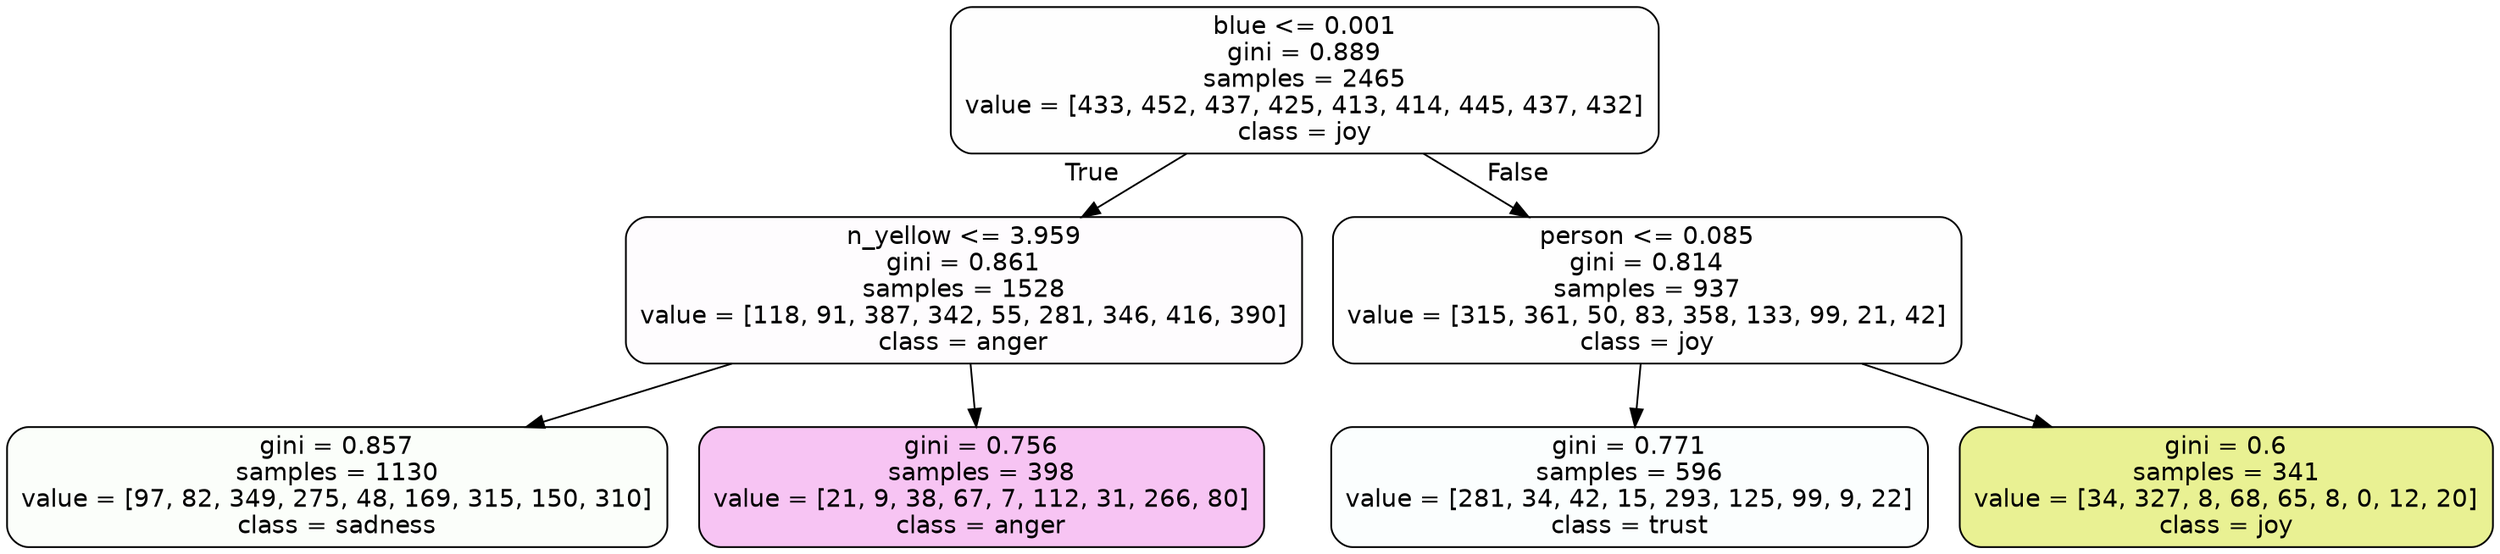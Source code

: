 digraph Tree {
node [shape=box, style="filled, rounded", color="black", fontname=helvetica] ;
edge [fontname=helvetica] ;
0 [label="blue <= 0.001\ngini = 0.889\nsamples = 2465\nvalue = [433, 452, 437, 425, 413, 414, 445, 437, 432]\nclass = joy", fillcolor="#d7e53901"] ;
1 [label="n_yellow <= 3.959\ngini = 0.861\nsamples = 1528\nvalue = [118, 91, 387, 342, 55, 281, 346, 416, 390]\nclass = anger", fillcolor="#e539d703"] ;
0 -> 1 [labeldistance=2.5, labelangle=45, headlabel="True"] ;
2 [label="gini = 0.857\nsamples = 1130\nvalue = [97, 82, 349, 275, 48, 169, 315, 150, 310]\nclass = sadness", fillcolor="#64e53906"] ;
1 -> 2 ;
3 [label="gini = 0.756\nsamples = 398\nvalue = [21, 9, 38, 67, 7, 112, 31, 266, 80]\nclass = anger", fillcolor="#e539d74c"] ;
1 -> 3 ;
4 [label="person <= 0.085\ngini = 0.814\nsamples = 937\nvalue = [315, 361, 50, 83, 358, 133, 99, 21, 42]\nclass = joy", fillcolor="#d7e53901"] ;
0 -> 4 [labeldistance=2.5, labelangle=-45, headlabel="False"] ;
5 [label="gini = 0.771\nsamples = 596\nvalue = [281, 34, 42, 15, 293, 125, 99, 9, 22]\nclass = trust", fillcolor="#39d7e505"] ;
4 -> 5 ;
6 [label="gini = 0.6\nsamples = 341\nvalue = [34, 327, 8, 68, 65, 8, 0, 12, 20]\nclass = joy", fillcolor="#d7e5398b"] ;
4 -> 6 ;
}